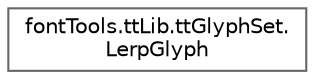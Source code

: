digraph "Graphical Class Hierarchy"
{
 // LATEX_PDF_SIZE
  bgcolor="transparent";
  edge [fontname=Helvetica,fontsize=10,labelfontname=Helvetica,labelfontsize=10];
  node [fontname=Helvetica,fontsize=10,shape=box,height=0.2,width=0.4];
  rankdir="LR";
  Node0 [id="Node000000",label="fontTools.ttLib.ttGlyphSet.\lLerpGlyph",height=0.2,width=0.4,color="grey40", fillcolor="white", style="filled",URL="$d6/d61/classfontTools_1_1ttLib_1_1ttGlyphSet_1_1LerpGlyph.html",tooltip=" "];
}
